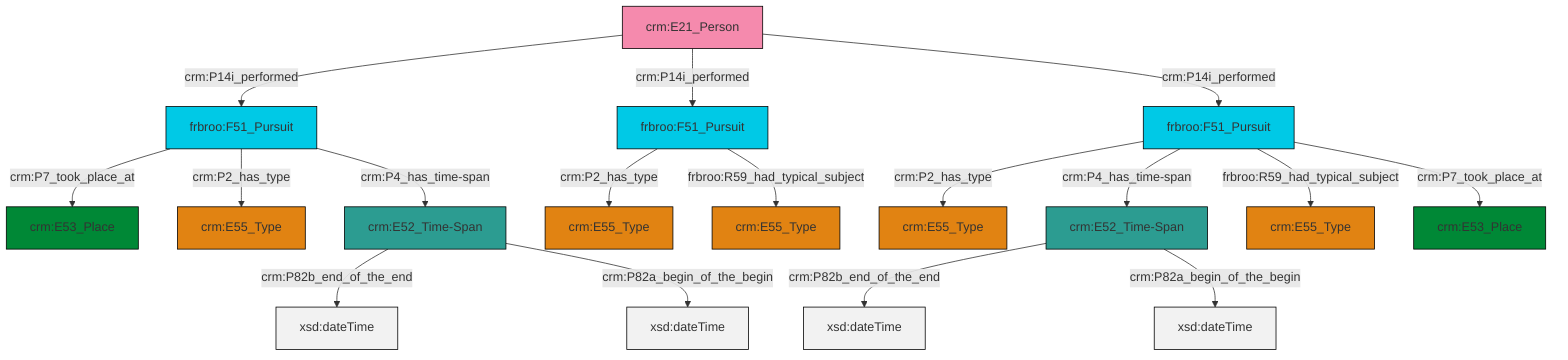 graph TD
classDef Literal fill:#f2f2f2,stroke:#000000;
classDef CRM_Entity fill:#FFFFFF,stroke:#000000;
classDef Temporal_Entity fill:#00C9E6, stroke:#000000;
classDef Type fill:#E18312, stroke:#000000;
classDef Time-Span fill:#2C9C91, stroke:#000000;
classDef Appellation fill:#FFEB7F, stroke:#000000;
classDef Place fill:#008836, stroke:#000000;
classDef Persistent_Item fill:#B266B2, stroke:#000000;
classDef Conceptual_Object fill:#FFD700, stroke:#000000;
classDef Physical_Thing fill:#D2B48C, stroke:#000000;
classDef Actor fill:#f58aad, stroke:#000000;
classDef PC_Classes fill:#4ce600, stroke:#000000;
classDef Multi fill:#cccccc,stroke:#000000;

2["frbroo:F51_Pursuit"]:::Temporal_Entity -->|crm:P2_has_type| 3["crm:E55_Type"]:::Type
6["crm:E52_Time-Span"]:::Time-Span -->|crm:P82b_end_of_the_end| 7[xsd:dateTime]:::Literal
12["frbroo:F51_Pursuit"]:::Temporal_Entity -->|crm:P2_has_type| 13["crm:E55_Type"]:::Type
2["frbroo:F51_Pursuit"]:::Temporal_Entity -->|frbroo:R59_had_typical_subject| 14["crm:E55_Type"]:::Type
17["crm:E21_Person"]:::Actor -->|crm:P14i_performed| 18["frbroo:F51_Pursuit"]:::Temporal_Entity
15["crm:E52_Time-Span"]:::Time-Span -->|crm:P82b_end_of_the_end| 21[xsd:dateTime]:::Literal
17["crm:E21_Person"]:::Actor -->|crm:P14i_performed| 2["frbroo:F51_Pursuit"]:::Temporal_Entity
6["crm:E52_Time-Span"]:::Time-Span -->|crm:P82a_begin_of_the_begin| 26[xsd:dateTime]:::Literal
12["frbroo:F51_Pursuit"]:::Temporal_Entity -->|crm:P4_has_time-span| 15["crm:E52_Time-Span"]:::Time-Span
18["frbroo:F51_Pursuit"]:::Temporal_Entity -->|crm:P7_took_place_at| 8["crm:E53_Place"]:::Place
18["frbroo:F51_Pursuit"]:::Temporal_Entity -->|crm:P2_has_type| 0["crm:E55_Type"]:::Type
15["crm:E52_Time-Span"]:::Time-Span -->|crm:P82a_begin_of_the_begin| 30[xsd:dateTime]:::Literal
18["frbroo:F51_Pursuit"]:::Temporal_Entity -->|crm:P4_has_time-span| 6["crm:E52_Time-Span"]:::Time-Span
12["frbroo:F51_Pursuit"]:::Temporal_Entity -->|frbroo:R59_had_typical_subject| 4["crm:E55_Type"]:::Type
12["frbroo:F51_Pursuit"]:::Temporal_Entity -->|crm:P7_took_place_at| 10["crm:E53_Place"]:::Place
17["crm:E21_Person"]:::Actor -->|crm:P14i_performed| 12["frbroo:F51_Pursuit"]:::Temporal_Entity